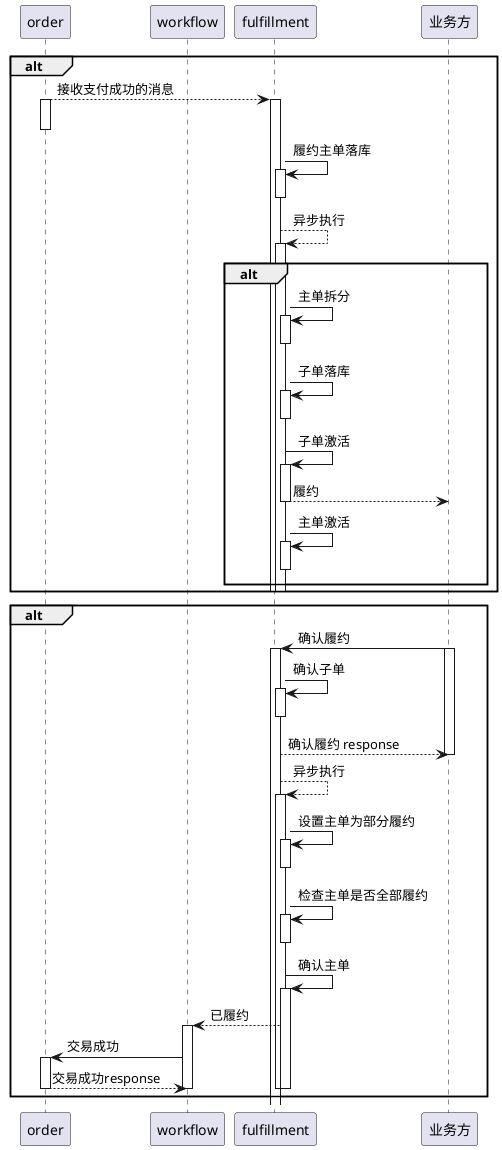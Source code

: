 @startuml
participant order
participant workflow
participant fulfillment
participant 业务方

alt
order --> fulfillment:接收支付成功的消息
activate order
deactivate order

activate fulfillment
fulfillment -> fulfillment:履约主单落库
activate fulfillment
deactivate fulfillment
fulfillment --> fulfillment:异步执行
activate fulfillment
    alt
    fulfillment -> fulfillment:主单拆分
    activate fulfillment
    deactivate fulfillment
    
    fulfillment -> fulfillment:子单落库
    activate fulfillment
    deactivate fulfillment
    
    fulfillment -> fulfillment:子单激活
    activate fulfillment
    fulfillment --> 业务方:履约
    deactivate fulfillment
    fulfillment -> fulfillment:主单激活
    activate fulfillment
    deactivate fulfillment
    end
deactivate fulfillment
deactivate fulfillment
end

alt
业务方 -> fulfillment:确认履约
activate 业务方
activate fulfillment

fulfillment -> fulfillment:确认子单
activate fulfillment
deactivate fulfillment
fulfillment --> 业务方:确认履约 response
deactivate 业务方

fulfillment --> fulfillment:异步执行
activate fulfillment
fulfillment -> fulfillment:设置主单为部分履约
activate fulfillment
deactivate fulfillment

fulfillment -> fulfillment:检查主单是否全部履约
activate fulfillment
deactivate fulfillment

fulfillment -> fulfillment:确认主单
activate fulfillment
fulfillment-->workflow:已履约
activate workflow
workflow -> order:交易成功
activate order
order-->workflow:交易成功response
deactivate order
deactivate workflow
deactivate fulfillment

deactivate fulfillment
end
@enduml